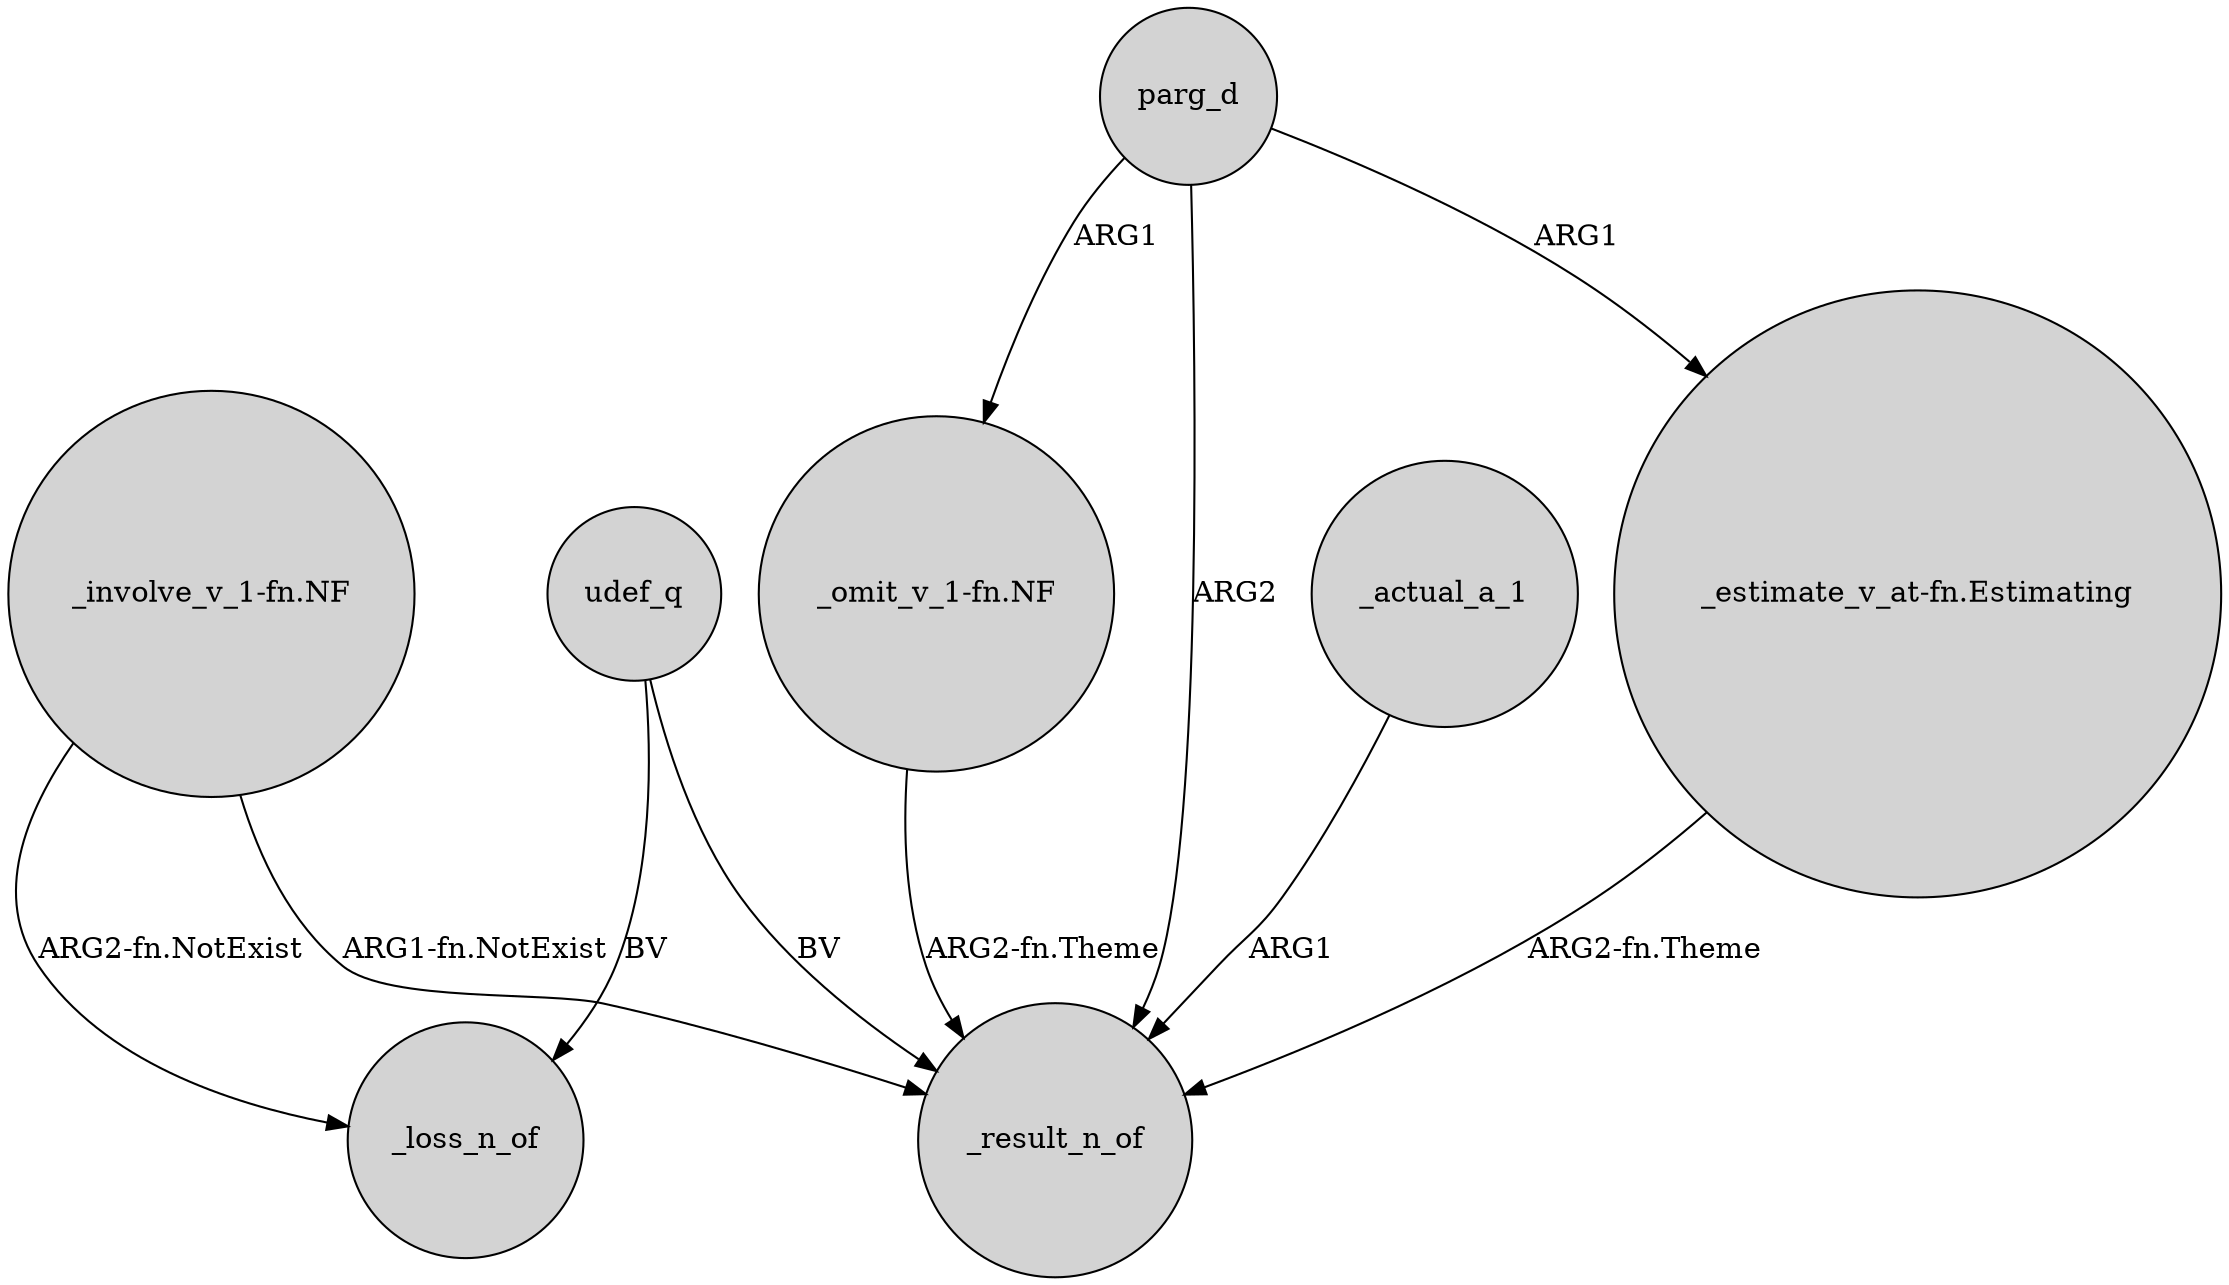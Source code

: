 digraph {
	node [shape=circle style=filled]
	"_involve_v_1-fn.NF" -> _loss_n_of [label="ARG2-fn.NotExist"]
	udef_q -> _result_n_of [label=BV]
	"_omit_v_1-fn.NF" -> _result_n_of [label="ARG2-fn.Theme"]
	parg_d -> _result_n_of [label=ARG2]
	parg_d -> "_omit_v_1-fn.NF" [label=ARG1]
	"_involve_v_1-fn.NF" -> _result_n_of [label="ARG1-fn.NotExist"]
	udef_q -> _loss_n_of [label=BV]
	_actual_a_1 -> _result_n_of [label=ARG1]
	"_estimate_v_at-fn.Estimating" -> _result_n_of [label="ARG2-fn.Theme"]
	parg_d -> "_estimate_v_at-fn.Estimating" [label=ARG1]
}
